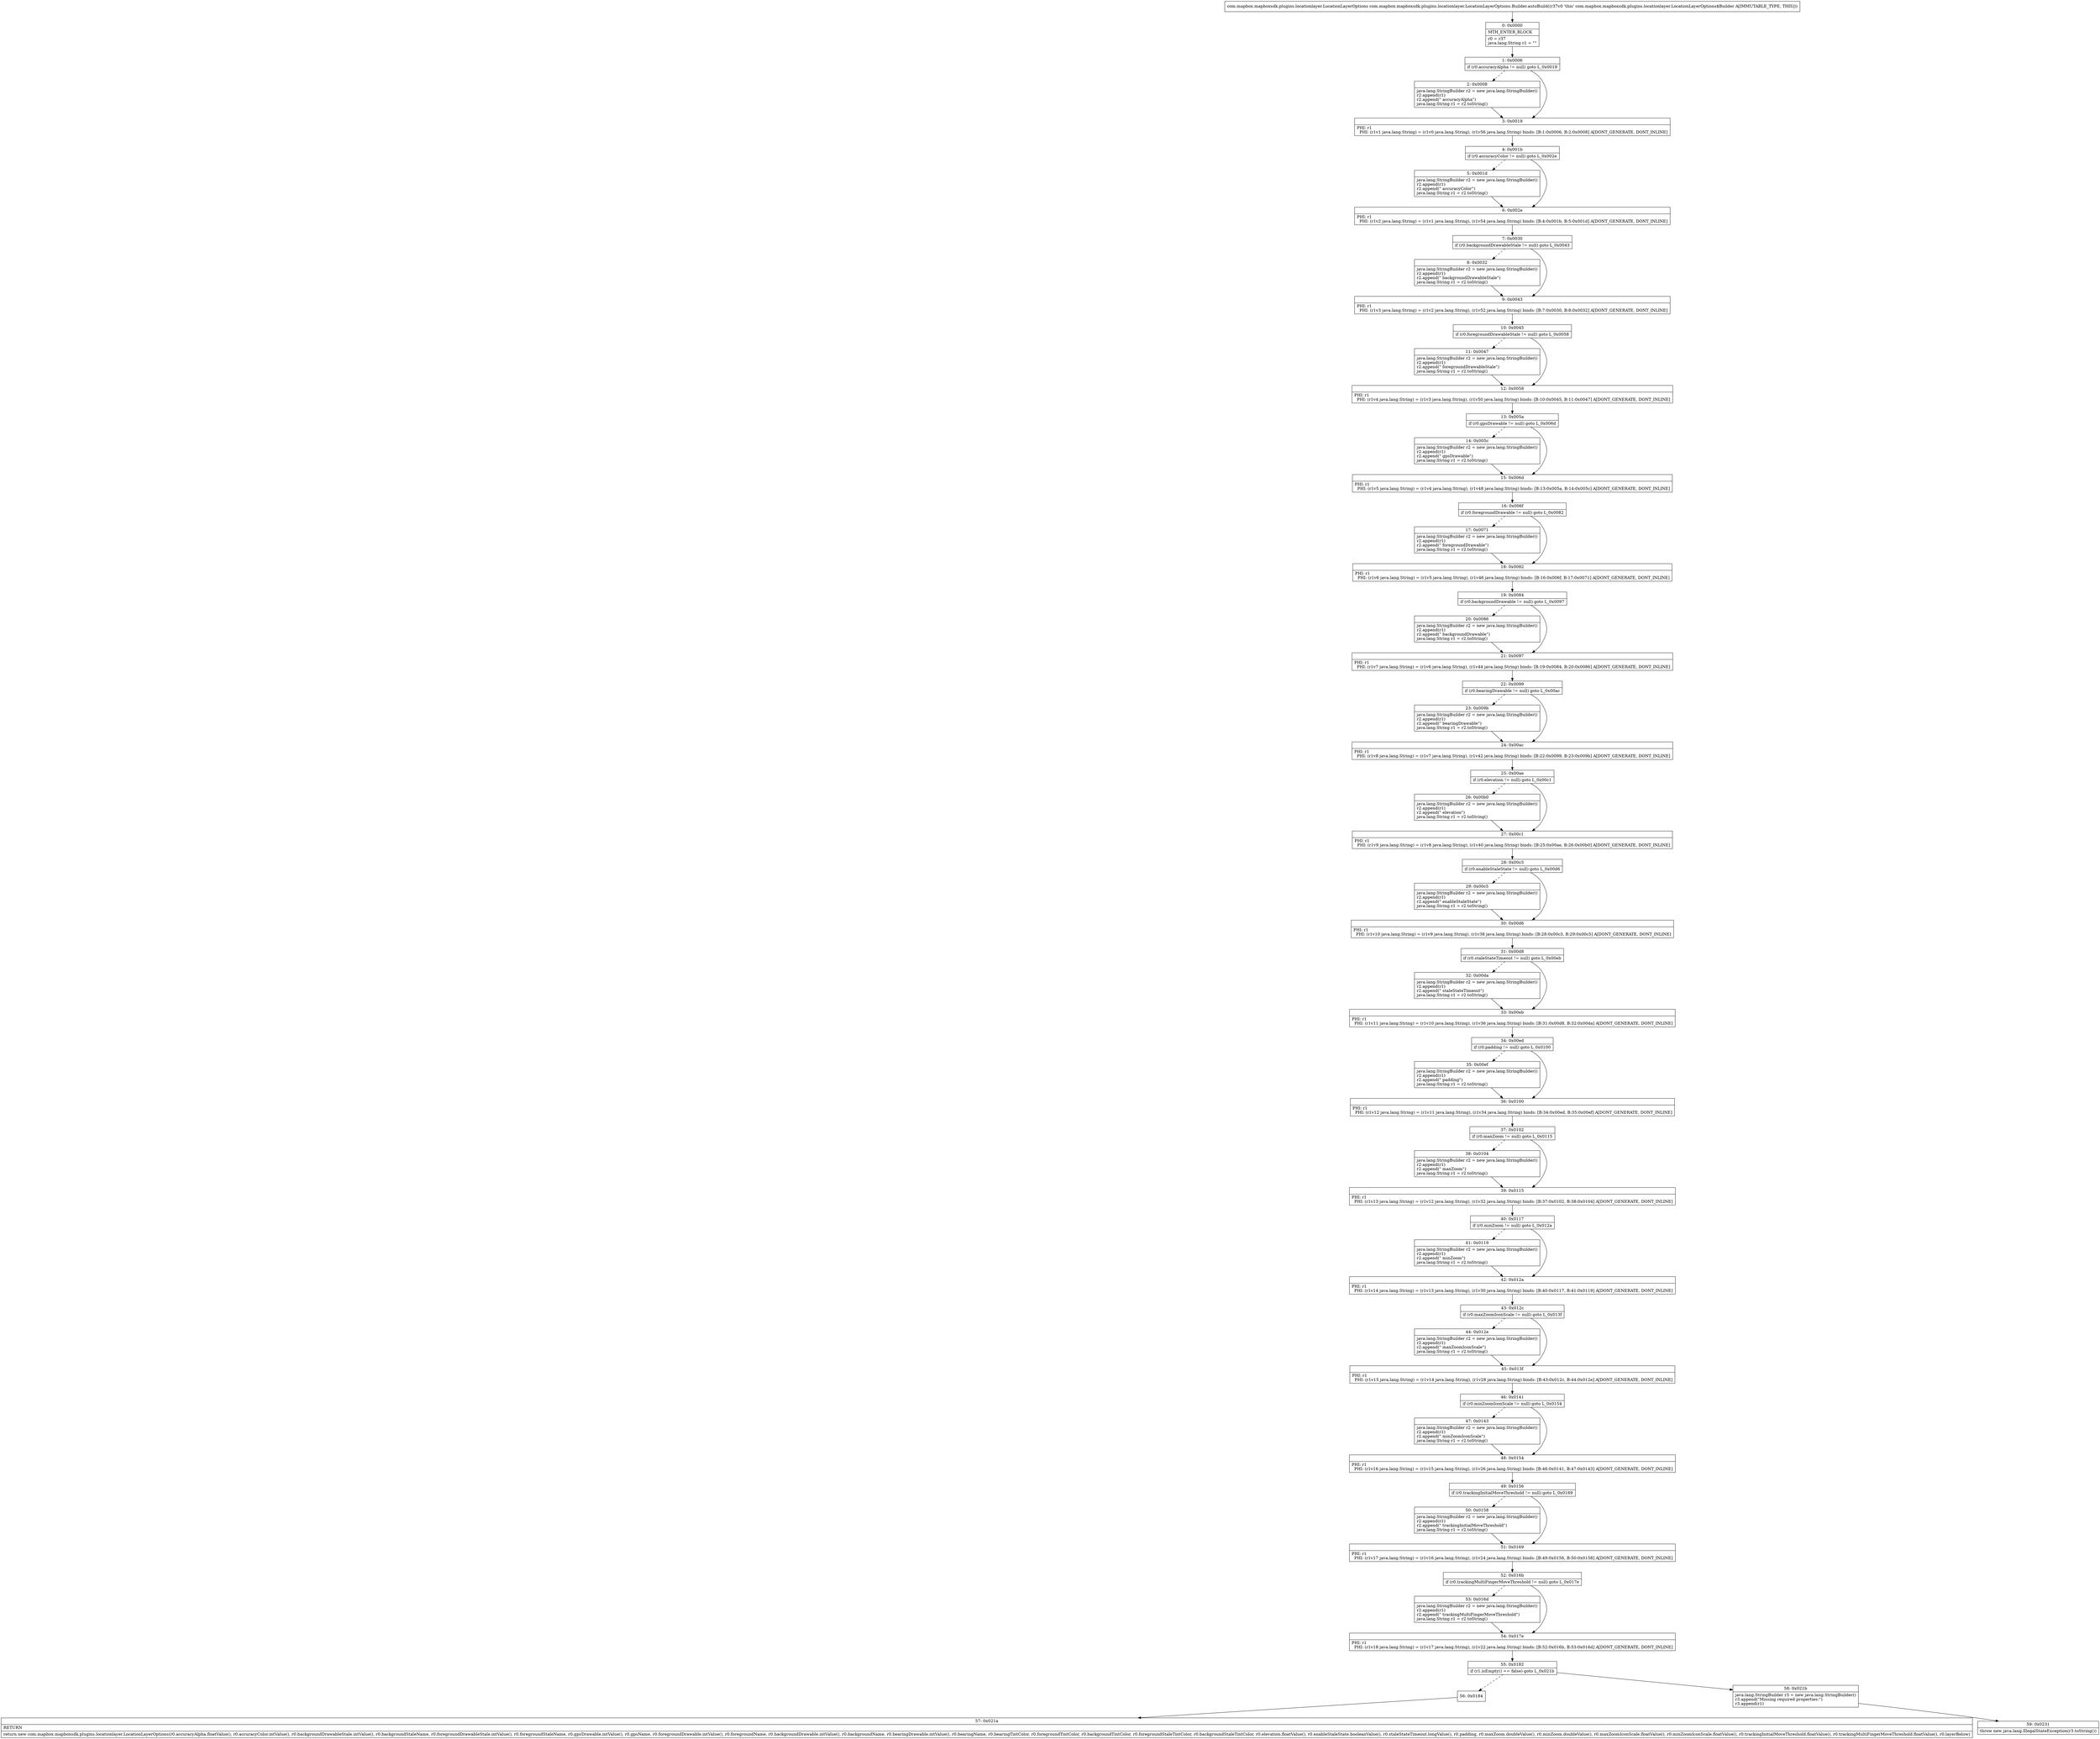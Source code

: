 digraph "CFG forcom.mapbox.mapboxsdk.plugins.locationlayer.LocationLayerOptions.Builder.autoBuild()Lcom\/mapbox\/mapboxsdk\/plugins\/locationlayer\/LocationLayerOptions;" {
Node_0 [shape=record,label="{0\:\ 0x0000|MTH_ENTER_BLOCK\l|r0 = r37\ljava.lang.String r1 = \"\"\l}"];
Node_1 [shape=record,label="{1\:\ 0x0006|if (r0.accuracyAlpha != null) goto L_0x0019\l}"];
Node_2 [shape=record,label="{2\:\ 0x0008|java.lang.StringBuilder r2 = new java.lang.StringBuilder()\lr2.append(r1)\lr2.append(\" accuracyAlpha\")\ljava.lang.String r1 = r2.toString()\l}"];
Node_3 [shape=record,label="{3\:\ 0x0019|PHI: r1 \l  PHI: (r1v1 java.lang.String) = (r1v0 java.lang.String), (r1v56 java.lang.String) binds: [B:1:0x0006, B:2:0x0008] A[DONT_GENERATE, DONT_INLINE]\l}"];
Node_4 [shape=record,label="{4\:\ 0x001b|if (r0.accuracyColor != null) goto L_0x002e\l}"];
Node_5 [shape=record,label="{5\:\ 0x001d|java.lang.StringBuilder r2 = new java.lang.StringBuilder()\lr2.append(r1)\lr2.append(\" accuracyColor\")\ljava.lang.String r1 = r2.toString()\l}"];
Node_6 [shape=record,label="{6\:\ 0x002e|PHI: r1 \l  PHI: (r1v2 java.lang.String) = (r1v1 java.lang.String), (r1v54 java.lang.String) binds: [B:4:0x001b, B:5:0x001d] A[DONT_GENERATE, DONT_INLINE]\l}"];
Node_7 [shape=record,label="{7\:\ 0x0030|if (r0.backgroundDrawableStale != null) goto L_0x0043\l}"];
Node_8 [shape=record,label="{8\:\ 0x0032|java.lang.StringBuilder r2 = new java.lang.StringBuilder()\lr2.append(r1)\lr2.append(\" backgroundDrawableStale\")\ljava.lang.String r1 = r2.toString()\l}"];
Node_9 [shape=record,label="{9\:\ 0x0043|PHI: r1 \l  PHI: (r1v3 java.lang.String) = (r1v2 java.lang.String), (r1v52 java.lang.String) binds: [B:7:0x0030, B:8:0x0032] A[DONT_GENERATE, DONT_INLINE]\l}"];
Node_10 [shape=record,label="{10\:\ 0x0045|if (r0.foregroundDrawableStale != null) goto L_0x0058\l}"];
Node_11 [shape=record,label="{11\:\ 0x0047|java.lang.StringBuilder r2 = new java.lang.StringBuilder()\lr2.append(r1)\lr2.append(\" foregroundDrawableStale\")\ljava.lang.String r1 = r2.toString()\l}"];
Node_12 [shape=record,label="{12\:\ 0x0058|PHI: r1 \l  PHI: (r1v4 java.lang.String) = (r1v3 java.lang.String), (r1v50 java.lang.String) binds: [B:10:0x0045, B:11:0x0047] A[DONT_GENERATE, DONT_INLINE]\l}"];
Node_13 [shape=record,label="{13\:\ 0x005a|if (r0.gpsDrawable != null) goto L_0x006d\l}"];
Node_14 [shape=record,label="{14\:\ 0x005c|java.lang.StringBuilder r2 = new java.lang.StringBuilder()\lr2.append(r1)\lr2.append(\" gpsDrawable\")\ljava.lang.String r1 = r2.toString()\l}"];
Node_15 [shape=record,label="{15\:\ 0x006d|PHI: r1 \l  PHI: (r1v5 java.lang.String) = (r1v4 java.lang.String), (r1v48 java.lang.String) binds: [B:13:0x005a, B:14:0x005c] A[DONT_GENERATE, DONT_INLINE]\l}"];
Node_16 [shape=record,label="{16\:\ 0x006f|if (r0.foregroundDrawable != null) goto L_0x0082\l}"];
Node_17 [shape=record,label="{17\:\ 0x0071|java.lang.StringBuilder r2 = new java.lang.StringBuilder()\lr2.append(r1)\lr2.append(\" foregroundDrawable\")\ljava.lang.String r1 = r2.toString()\l}"];
Node_18 [shape=record,label="{18\:\ 0x0082|PHI: r1 \l  PHI: (r1v6 java.lang.String) = (r1v5 java.lang.String), (r1v46 java.lang.String) binds: [B:16:0x006f, B:17:0x0071] A[DONT_GENERATE, DONT_INLINE]\l}"];
Node_19 [shape=record,label="{19\:\ 0x0084|if (r0.backgroundDrawable != null) goto L_0x0097\l}"];
Node_20 [shape=record,label="{20\:\ 0x0086|java.lang.StringBuilder r2 = new java.lang.StringBuilder()\lr2.append(r1)\lr2.append(\" backgroundDrawable\")\ljava.lang.String r1 = r2.toString()\l}"];
Node_21 [shape=record,label="{21\:\ 0x0097|PHI: r1 \l  PHI: (r1v7 java.lang.String) = (r1v6 java.lang.String), (r1v44 java.lang.String) binds: [B:19:0x0084, B:20:0x0086] A[DONT_GENERATE, DONT_INLINE]\l}"];
Node_22 [shape=record,label="{22\:\ 0x0099|if (r0.bearingDrawable != null) goto L_0x00ac\l}"];
Node_23 [shape=record,label="{23\:\ 0x009b|java.lang.StringBuilder r2 = new java.lang.StringBuilder()\lr2.append(r1)\lr2.append(\" bearingDrawable\")\ljava.lang.String r1 = r2.toString()\l}"];
Node_24 [shape=record,label="{24\:\ 0x00ac|PHI: r1 \l  PHI: (r1v8 java.lang.String) = (r1v7 java.lang.String), (r1v42 java.lang.String) binds: [B:22:0x0099, B:23:0x009b] A[DONT_GENERATE, DONT_INLINE]\l}"];
Node_25 [shape=record,label="{25\:\ 0x00ae|if (r0.elevation != null) goto L_0x00c1\l}"];
Node_26 [shape=record,label="{26\:\ 0x00b0|java.lang.StringBuilder r2 = new java.lang.StringBuilder()\lr2.append(r1)\lr2.append(\" elevation\")\ljava.lang.String r1 = r2.toString()\l}"];
Node_27 [shape=record,label="{27\:\ 0x00c1|PHI: r1 \l  PHI: (r1v9 java.lang.String) = (r1v8 java.lang.String), (r1v40 java.lang.String) binds: [B:25:0x00ae, B:26:0x00b0] A[DONT_GENERATE, DONT_INLINE]\l}"];
Node_28 [shape=record,label="{28\:\ 0x00c3|if (r0.enableStaleState != null) goto L_0x00d6\l}"];
Node_29 [shape=record,label="{29\:\ 0x00c5|java.lang.StringBuilder r2 = new java.lang.StringBuilder()\lr2.append(r1)\lr2.append(\" enableStaleState\")\ljava.lang.String r1 = r2.toString()\l}"];
Node_30 [shape=record,label="{30\:\ 0x00d6|PHI: r1 \l  PHI: (r1v10 java.lang.String) = (r1v9 java.lang.String), (r1v38 java.lang.String) binds: [B:28:0x00c3, B:29:0x00c5] A[DONT_GENERATE, DONT_INLINE]\l}"];
Node_31 [shape=record,label="{31\:\ 0x00d8|if (r0.staleStateTimeout != null) goto L_0x00eb\l}"];
Node_32 [shape=record,label="{32\:\ 0x00da|java.lang.StringBuilder r2 = new java.lang.StringBuilder()\lr2.append(r1)\lr2.append(\" staleStateTimeout\")\ljava.lang.String r1 = r2.toString()\l}"];
Node_33 [shape=record,label="{33\:\ 0x00eb|PHI: r1 \l  PHI: (r1v11 java.lang.String) = (r1v10 java.lang.String), (r1v36 java.lang.String) binds: [B:31:0x00d8, B:32:0x00da] A[DONT_GENERATE, DONT_INLINE]\l}"];
Node_34 [shape=record,label="{34\:\ 0x00ed|if (r0.padding != null) goto L_0x0100\l}"];
Node_35 [shape=record,label="{35\:\ 0x00ef|java.lang.StringBuilder r2 = new java.lang.StringBuilder()\lr2.append(r1)\lr2.append(\" padding\")\ljava.lang.String r1 = r2.toString()\l}"];
Node_36 [shape=record,label="{36\:\ 0x0100|PHI: r1 \l  PHI: (r1v12 java.lang.String) = (r1v11 java.lang.String), (r1v34 java.lang.String) binds: [B:34:0x00ed, B:35:0x00ef] A[DONT_GENERATE, DONT_INLINE]\l}"];
Node_37 [shape=record,label="{37\:\ 0x0102|if (r0.maxZoom != null) goto L_0x0115\l}"];
Node_38 [shape=record,label="{38\:\ 0x0104|java.lang.StringBuilder r2 = new java.lang.StringBuilder()\lr2.append(r1)\lr2.append(\" maxZoom\")\ljava.lang.String r1 = r2.toString()\l}"];
Node_39 [shape=record,label="{39\:\ 0x0115|PHI: r1 \l  PHI: (r1v13 java.lang.String) = (r1v12 java.lang.String), (r1v32 java.lang.String) binds: [B:37:0x0102, B:38:0x0104] A[DONT_GENERATE, DONT_INLINE]\l}"];
Node_40 [shape=record,label="{40\:\ 0x0117|if (r0.minZoom != null) goto L_0x012a\l}"];
Node_41 [shape=record,label="{41\:\ 0x0119|java.lang.StringBuilder r2 = new java.lang.StringBuilder()\lr2.append(r1)\lr2.append(\" minZoom\")\ljava.lang.String r1 = r2.toString()\l}"];
Node_42 [shape=record,label="{42\:\ 0x012a|PHI: r1 \l  PHI: (r1v14 java.lang.String) = (r1v13 java.lang.String), (r1v30 java.lang.String) binds: [B:40:0x0117, B:41:0x0119] A[DONT_GENERATE, DONT_INLINE]\l}"];
Node_43 [shape=record,label="{43\:\ 0x012c|if (r0.maxZoomIconScale != null) goto L_0x013f\l}"];
Node_44 [shape=record,label="{44\:\ 0x012e|java.lang.StringBuilder r2 = new java.lang.StringBuilder()\lr2.append(r1)\lr2.append(\" maxZoomIconScale\")\ljava.lang.String r1 = r2.toString()\l}"];
Node_45 [shape=record,label="{45\:\ 0x013f|PHI: r1 \l  PHI: (r1v15 java.lang.String) = (r1v14 java.lang.String), (r1v28 java.lang.String) binds: [B:43:0x012c, B:44:0x012e] A[DONT_GENERATE, DONT_INLINE]\l}"];
Node_46 [shape=record,label="{46\:\ 0x0141|if (r0.minZoomIconScale != null) goto L_0x0154\l}"];
Node_47 [shape=record,label="{47\:\ 0x0143|java.lang.StringBuilder r2 = new java.lang.StringBuilder()\lr2.append(r1)\lr2.append(\" minZoomIconScale\")\ljava.lang.String r1 = r2.toString()\l}"];
Node_48 [shape=record,label="{48\:\ 0x0154|PHI: r1 \l  PHI: (r1v16 java.lang.String) = (r1v15 java.lang.String), (r1v26 java.lang.String) binds: [B:46:0x0141, B:47:0x0143] A[DONT_GENERATE, DONT_INLINE]\l}"];
Node_49 [shape=record,label="{49\:\ 0x0156|if (r0.trackingInitialMoveThreshold != null) goto L_0x0169\l}"];
Node_50 [shape=record,label="{50\:\ 0x0158|java.lang.StringBuilder r2 = new java.lang.StringBuilder()\lr2.append(r1)\lr2.append(\" trackingInitialMoveThreshold\")\ljava.lang.String r1 = r2.toString()\l}"];
Node_51 [shape=record,label="{51\:\ 0x0169|PHI: r1 \l  PHI: (r1v17 java.lang.String) = (r1v16 java.lang.String), (r1v24 java.lang.String) binds: [B:49:0x0156, B:50:0x0158] A[DONT_GENERATE, DONT_INLINE]\l}"];
Node_52 [shape=record,label="{52\:\ 0x016b|if (r0.trackingMultiFingerMoveThreshold != null) goto L_0x017e\l}"];
Node_53 [shape=record,label="{53\:\ 0x016d|java.lang.StringBuilder r2 = new java.lang.StringBuilder()\lr2.append(r1)\lr2.append(\" trackingMultiFingerMoveThreshold\")\ljava.lang.String r1 = r2.toString()\l}"];
Node_54 [shape=record,label="{54\:\ 0x017e|PHI: r1 \l  PHI: (r1v18 java.lang.String) = (r1v17 java.lang.String), (r1v22 java.lang.String) binds: [B:52:0x016b, B:53:0x016d] A[DONT_GENERATE, DONT_INLINE]\l}"];
Node_55 [shape=record,label="{55\:\ 0x0182|if (r1.isEmpty() == false) goto L_0x021b\l}"];
Node_56 [shape=record,label="{56\:\ 0x0184}"];
Node_57 [shape=record,label="{57\:\ 0x021a|RETURN\l|return new com.mapbox.mapboxsdk.plugins.locationlayer.LocationLayerOptions(r0.accuracyAlpha.floatValue(), r0.accuracyColor.intValue(), r0.backgroundDrawableStale.intValue(), r0.backgroundStaleName, r0.foregroundDrawableStale.intValue(), r0.foregroundStaleName, r0.gpsDrawable.intValue(), r0.gpsName, r0.foregroundDrawable.intValue(), r0.foregroundName, r0.backgroundDrawable.intValue(), r0.backgroundName, r0.bearingDrawable.intValue(), r0.bearingName, r0.bearingTintColor, r0.foregroundTintColor, r0.backgroundTintColor, r0.foregroundStaleTintColor, r0.backgroundStaleTintColor, r0.elevation.floatValue(), r0.enableStaleState.booleanValue(), r0.staleStateTimeout.longValue(), r0.padding, r0.maxZoom.doubleValue(), r0.minZoom.doubleValue(), r0.maxZoomIconScale.floatValue(), r0.minZoomIconScale.floatValue(), r0.trackingInitialMoveThreshold.floatValue(), r0.trackingMultiFingerMoveThreshold.floatValue(), r0.layerBelow)\l}"];
Node_58 [shape=record,label="{58\:\ 0x021b|java.lang.StringBuilder r3 = new java.lang.StringBuilder()\lr3.append(\"Missing required properties:\")\lr3.append(r1)\l}"];
Node_59 [shape=record,label="{59\:\ 0x0231|throw new java.lang.IllegalStateException(r3.toString())\l}"];
MethodNode[shape=record,label="{com.mapbox.mapboxsdk.plugins.locationlayer.LocationLayerOptions com.mapbox.mapboxsdk.plugins.locationlayer.LocationLayerOptions.Builder.autoBuild((r37v0 'this' com.mapbox.mapboxsdk.plugins.locationlayer.LocationLayerOptions$Builder A[IMMUTABLE_TYPE, THIS])) }"];
MethodNode -> Node_0;
Node_0 -> Node_1;
Node_1 -> Node_2[style=dashed];
Node_1 -> Node_3;
Node_2 -> Node_3;
Node_3 -> Node_4;
Node_4 -> Node_5[style=dashed];
Node_4 -> Node_6;
Node_5 -> Node_6;
Node_6 -> Node_7;
Node_7 -> Node_8[style=dashed];
Node_7 -> Node_9;
Node_8 -> Node_9;
Node_9 -> Node_10;
Node_10 -> Node_11[style=dashed];
Node_10 -> Node_12;
Node_11 -> Node_12;
Node_12 -> Node_13;
Node_13 -> Node_14[style=dashed];
Node_13 -> Node_15;
Node_14 -> Node_15;
Node_15 -> Node_16;
Node_16 -> Node_17[style=dashed];
Node_16 -> Node_18;
Node_17 -> Node_18;
Node_18 -> Node_19;
Node_19 -> Node_20[style=dashed];
Node_19 -> Node_21;
Node_20 -> Node_21;
Node_21 -> Node_22;
Node_22 -> Node_23[style=dashed];
Node_22 -> Node_24;
Node_23 -> Node_24;
Node_24 -> Node_25;
Node_25 -> Node_26[style=dashed];
Node_25 -> Node_27;
Node_26 -> Node_27;
Node_27 -> Node_28;
Node_28 -> Node_29[style=dashed];
Node_28 -> Node_30;
Node_29 -> Node_30;
Node_30 -> Node_31;
Node_31 -> Node_32[style=dashed];
Node_31 -> Node_33;
Node_32 -> Node_33;
Node_33 -> Node_34;
Node_34 -> Node_35[style=dashed];
Node_34 -> Node_36;
Node_35 -> Node_36;
Node_36 -> Node_37;
Node_37 -> Node_38[style=dashed];
Node_37 -> Node_39;
Node_38 -> Node_39;
Node_39 -> Node_40;
Node_40 -> Node_41[style=dashed];
Node_40 -> Node_42;
Node_41 -> Node_42;
Node_42 -> Node_43;
Node_43 -> Node_44[style=dashed];
Node_43 -> Node_45;
Node_44 -> Node_45;
Node_45 -> Node_46;
Node_46 -> Node_47[style=dashed];
Node_46 -> Node_48;
Node_47 -> Node_48;
Node_48 -> Node_49;
Node_49 -> Node_50[style=dashed];
Node_49 -> Node_51;
Node_50 -> Node_51;
Node_51 -> Node_52;
Node_52 -> Node_53[style=dashed];
Node_52 -> Node_54;
Node_53 -> Node_54;
Node_54 -> Node_55;
Node_55 -> Node_56[style=dashed];
Node_55 -> Node_58;
Node_56 -> Node_57;
Node_58 -> Node_59;
}

